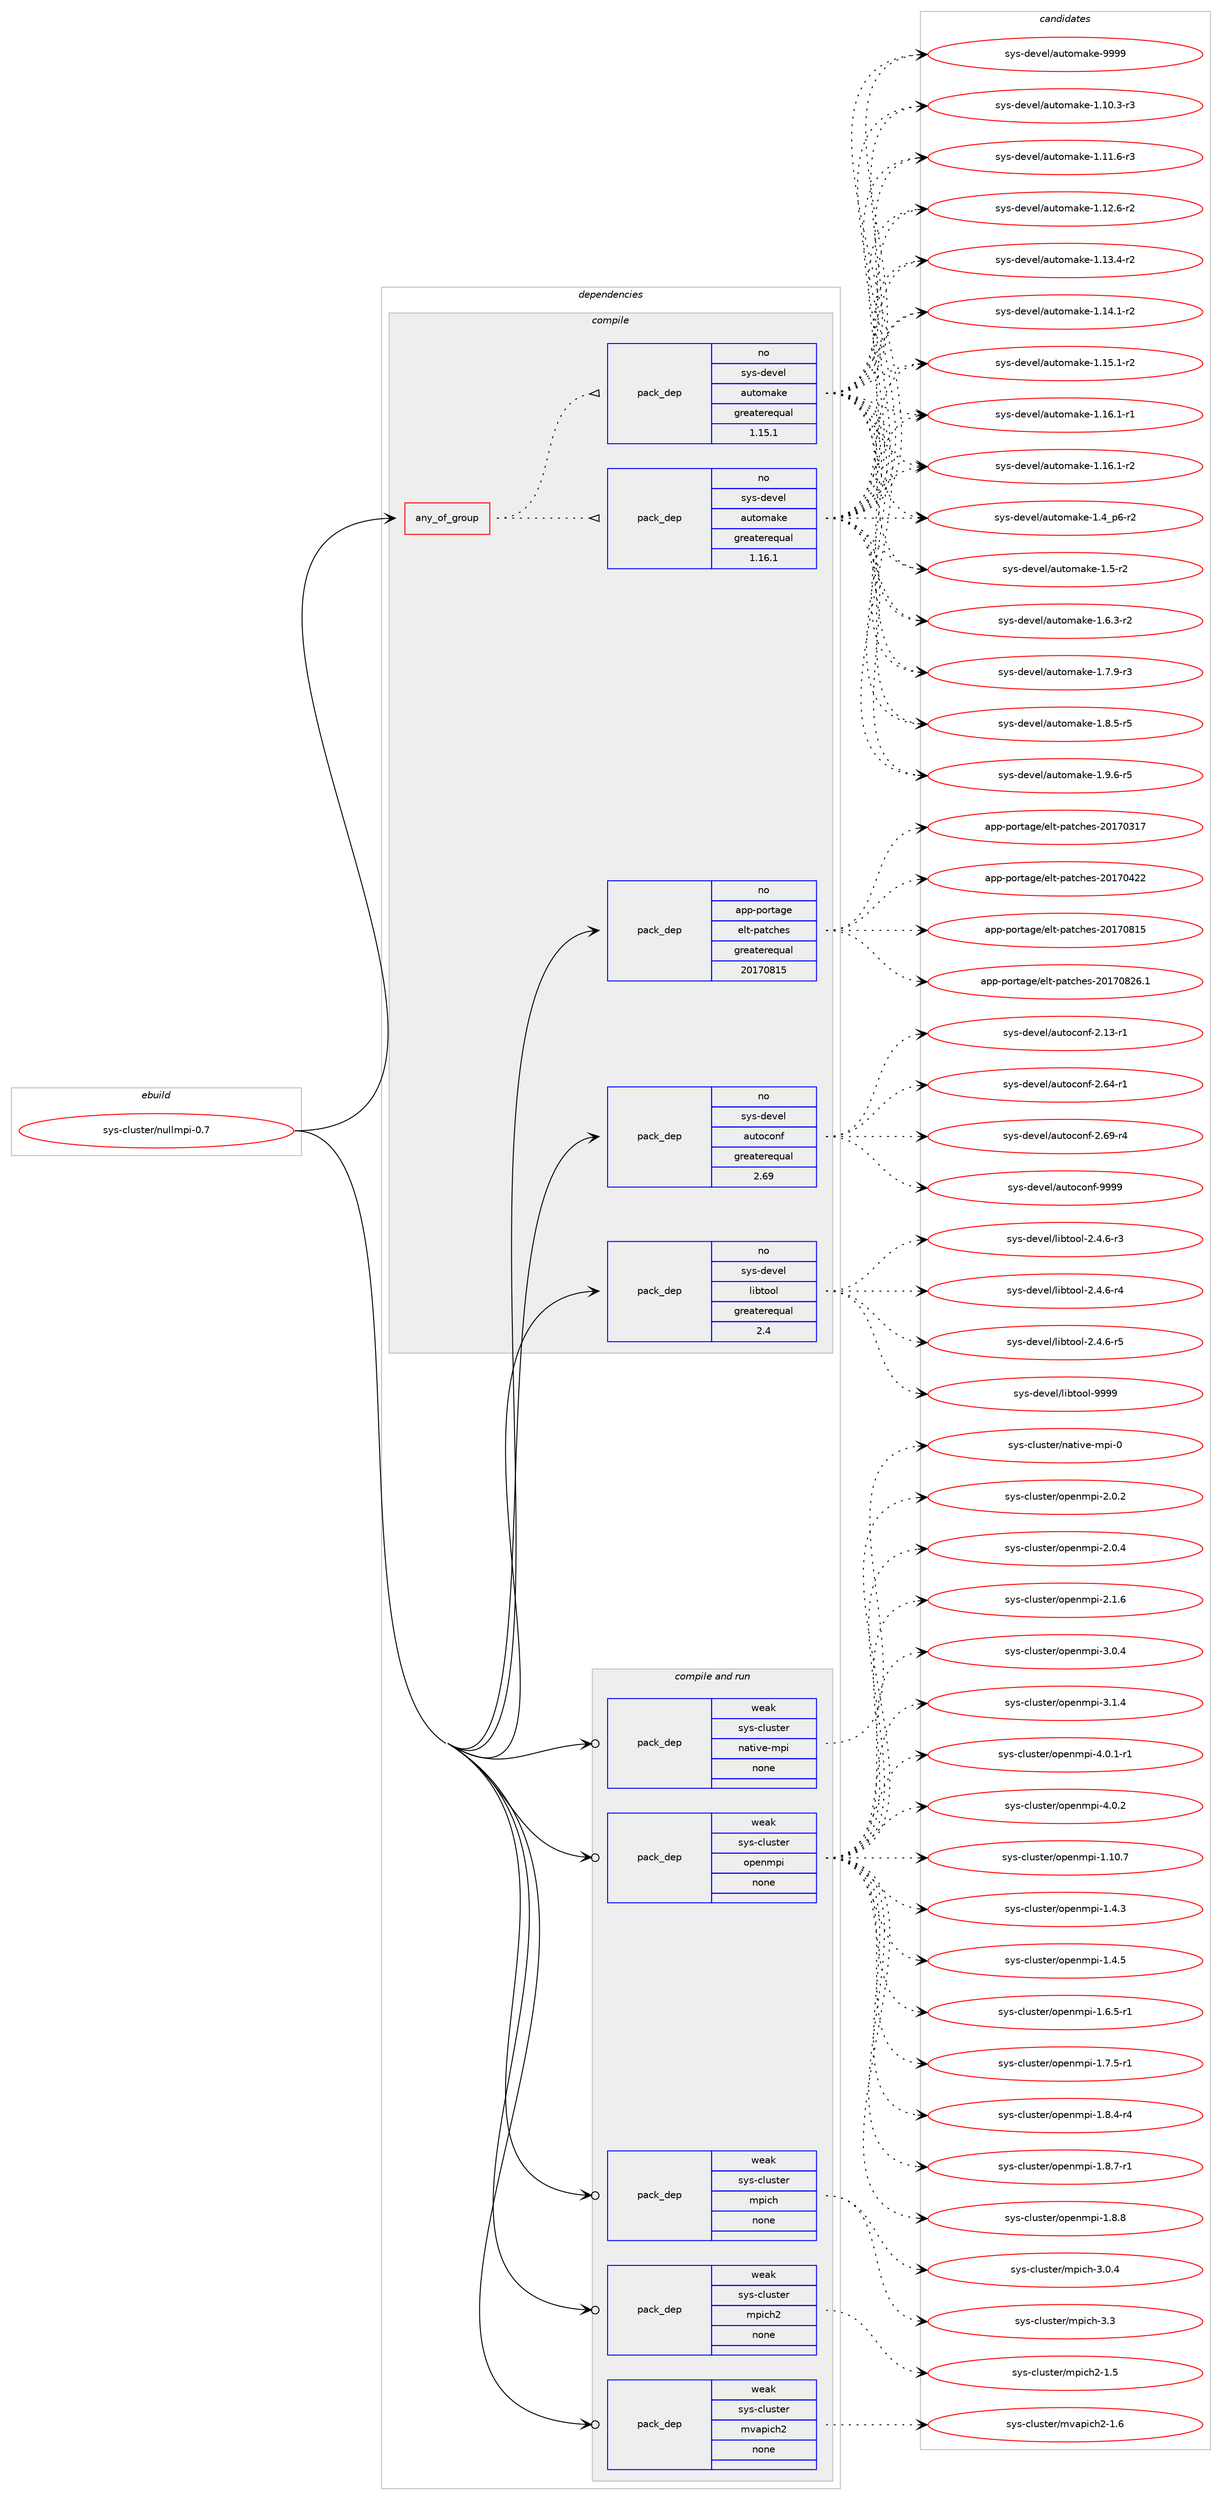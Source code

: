 digraph prolog {

# *************
# Graph options
# *************

newrank=true;
concentrate=true;
compound=true;
graph [rankdir=LR,fontname=Helvetica,fontsize=10,ranksep=1.5];#, ranksep=2.5, nodesep=0.2];
edge  [arrowhead=vee];
node  [fontname=Helvetica,fontsize=10];

# **********
# The ebuild
# **********

subgraph cluster_leftcol {
color=gray;
rank=same;
label=<<i>ebuild</i>>;
id [label="sys-cluster/nullmpi-0.7", color=red, width=4, href="../sys-cluster/nullmpi-0.7.svg"];
}

# ****************
# The dependencies
# ****************

subgraph cluster_midcol {
color=gray;
label=<<i>dependencies</i>>;
subgraph cluster_compile {
fillcolor="#eeeeee";
style=filled;
label=<<i>compile</i>>;
subgraph any14995 {
dependency886741 [label=<<TABLE BORDER="0" CELLBORDER="1" CELLSPACING="0" CELLPADDING="4"><TR><TD CELLPADDING="10">any_of_group</TD></TR></TABLE>>, shape=none, color=red];subgraph pack658042 {
dependency886742 [label=<<TABLE BORDER="0" CELLBORDER="1" CELLSPACING="0" CELLPADDING="4" WIDTH="220"><TR><TD ROWSPAN="6" CELLPADDING="30">pack_dep</TD></TR><TR><TD WIDTH="110">no</TD></TR><TR><TD>sys-devel</TD></TR><TR><TD>automake</TD></TR><TR><TD>greaterequal</TD></TR><TR><TD>1.16.1</TD></TR></TABLE>>, shape=none, color=blue];
}
dependency886741:e -> dependency886742:w [weight=20,style="dotted",arrowhead="oinv"];
subgraph pack658043 {
dependency886743 [label=<<TABLE BORDER="0" CELLBORDER="1" CELLSPACING="0" CELLPADDING="4" WIDTH="220"><TR><TD ROWSPAN="6" CELLPADDING="30">pack_dep</TD></TR><TR><TD WIDTH="110">no</TD></TR><TR><TD>sys-devel</TD></TR><TR><TD>automake</TD></TR><TR><TD>greaterequal</TD></TR><TR><TD>1.15.1</TD></TR></TABLE>>, shape=none, color=blue];
}
dependency886741:e -> dependency886743:w [weight=20,style="dotted",arrowhead="oinv"];
}
id:e -> dependency886741:w [weight=20,style="solid",arrowhead="vee"];
subgraph pack658044 {
dependency886744 [label=<<TABLE BORDER="0" CELLBORDER="1" CELLSPACING="0" CELLPADDING="4" WIDTH="220"><TR><TD ROWSPAN="6" CELLPADDING="30">pack_dep</TD></TR><TR><TD WIDTH="110">no</TD></TR><TR><TD>app-portage</TD></TR><TR><TD>elt-patches</TD></TR><TR><TD>greaterequal</TD></TR><TR><TD>20170815</TD></TR></TABLE>>, shape=none, color=blue];
}
id:e -> dependency886744:w [weight=20,style="solid",arrowhead="vee"];
subgraph pack658045 {
dependency886745 [label=<<TABLE BORDER="0" CELLBORDER="1" CELLSPACING="0" CELLPADDING="4" WIDTH="220"><TR><TD ROWSPAN="6" CELLPADDING="30">pack_dep</TD></TR><TR><TD WIDTH="110">no</TD></TR><TR><TD>sys-devel</TD></TR><TR><TD>autoconf</TD></TR><TR><TD>greaterequal</TD></TR><TR><TD>2.69</TD></TR></TABLE>>, shape=none, color=blue];
}
id:e -> dependency886745:w [weight=20,style="solid",arrowhead="vee"];
subgraph pack658046 {
dependency886746 [label=<<TABLE BORDER="0" CELLBORDER="1" CELLSPACING="0" CELLPADDING="4" WIDTH="220"><TR><TD ROWSPAN="6" CELLPADDING="30">pack_dep</TD></TR><TR><TD WIDTH="110">no</TD></TR><TR><TD>sys-devel</TD></TR><TR><TD>libtool</TD></TR><TR><TD>greaterequal</TD></TR><TR><TD>2.4</TD></TR></TABLE>>, shape=none, color=blue];
}
id:e -> dependency886746:w [weight=20,style="solid",arrowhead="vee"];
}
subgraph cluster_compileandrun {
fillcolor="#eeeeee";
style=filled;
label=<<i>compile and run</i>>;
subgraph pack658047 {
dependency886747 [label=<<TABLE BORDER="0" CELLBORDER="1" CELLSPACING="0" CELLPADDING="4" WIDTH="220"><TR><TD ROWSPAN="6" CELLPADDING="30">pack_dep</TD></TR><TR><TD WIDTH="110">weak</TD></TR><TR><TD>sys-cluster</TD></TR><TR><TD>mpich</TD></TR><TR><TD>none</TD></TR><TR><TD></TD></TR></TABLE>>, shape=none, color=blue];
}
id:e -> dependency886747:w [weight=20,style="solid",arrowhead="odotvee"];
subgraph pack658048 {
dependency886748 [label=<<TABLE BORDER="0" CELLBORDER="1" CELLSPACING="0" CELLPADDING="4" WIDTH="220"><TR><TD ROWSPAN="6" CELLPADDING="30">pack_dep</TD></TR><TR><TD WIDTH="110">weak</TD></TR><TR><TD>sys-cluster</TD></TR><TR><TD>mpich2</TD></TR><TR><TD>none</TD></TR><TR><TD></TD></TR></TABLE>>, shape=none, color=blue];
}
id:e -> dependency886748:w [weight=20,style="solid",arrowhead="odotvee"];
subgraph pack658049 {
dependency886749 [label=<<TABLE BORDER="0" CELLBORDER="1" CELLSPACING="0" CELLPADDING="4" WIDTH="220"><TR><TD ROWSPAN="6" CELLPADDING="30">pack_dep</TD></TR><TR><TD WIDTH="110">weak</TD></TR><TR><TD>sys-cluster</TD></TR><TR><TD>mvapich2</TD></TR><TR><TD>none</TD></TR><TR><TD></TD></TR></TABLE>>, shape=none, color=blue];
}
id:e -> dependency886749:w [weight=20,style="solid",arrowhead="odotvee"];
subgraph pack658050 {
dependency886750 [label=<<TABLE BORDER="0" CELLBORDER="1" CELLSPACING="0" CELLPADDING="4" WIDTH="220"><TR><TD ROWSPAN="6" CELLPADDING="30">pack_dep</TD></TR><TR><TD WIDTH="110">weak</TD></TR><TR><TD>sys-cluster</TD></TR><TR><TD>native-mpi</TD></TR><TR><TD>none</TD></TR><TR><TD></TD></TR></TABLE>>, shape=none, color=blue];
}
id:e -> dependency886750:w [weight=20,style="solid",arrowhead="odotvee"];
subgraph pack658051 {
dependency886751 [label=<<TABLE BORDER="0" CELLBORDER="1" CELLSPACING="0" CELLPADDING="4" WIDTH="220"><TR><TD ROWSPAN="6" CELLPADDING="30">pack_dep</TD></TR><TR><TD WIDTH="110">weak</TD></TR><TR><TD>sys-cluster</TD></TR><TR><TD>openmpi</TD></TR><TR><TD>none</TD></TR><TR><TD></TD></TR></TABLE>>, shape=none, color=blue];
}
id:e -> dependency886751:w [weight=20,style="solid",arrowhead="odotvee"];
}
subgraph cluster_run {
fillcolor="#eeeeee";
style=filled;
label=<<i>run</i>>;
}
}

# **************
# The candidates
# **************

subgraph cluster_choices {
rank=same;
color=gray;
label=<<i>candidates</i>>;

subgraph choice658042 {
color=black;
nodesep=1;
choice11512111545100101118101108479711711611110997107101454946494846514511451 [label="sys-devel/automake-1.10.3-r3", color=red, width=4,href="../sys-devel/automake-1.10.3-r3.svg"];
choice11512111545100101118101108479711711611110997107101454946494946544511451 [label="sys-devel/automake-1.11.6-r3", color=red, width=4,href="../sys-devel/automake-1.11.6-r3.svg"];
choice11512111545100101118101108479711711611110997107101454946495046544511450 [label="sys-devel/automake-1.12.6-r2", color=red, width=4,href="../sys-devel/automake-1.12.6-r2.svg"];
choice11512111545100101118101108479711711611110997107101454946495146524511450 [label="sys-devel/automake-1.13.4-r2", color=red, width=4,href="../sys-devel/automake-1.13.4-r2.svg"];
choice11512111545100101118101108479711711611110997107101454946495246494511450 [label="sys-devel/automake-1.14.1-r2", color=red, width=4,href="../sys-devel/automake-1.14.1-r2.svg"];
choice11512111545100101118101108479711711611110997107101454946495346494511450 [label="sys-devel/automake-1.15.1-r2", color=red, width=4,href="../sys-devel/automake-1.15.1-r2.svg"];
choice11512111545100101118101108479711711611110997107101454946495446494511449 [label="sys-devel/automake-1.16.1-r1", color=red, width=4,href="../sys-devel/automake-1.16.1-r1.svg"];
choice11512111545100101118101108479711711611110997107101454946495446494511450 [label="sys-devel/automake-1.16.1-r2", color=red, width=4,href="../sys-devel/automake-1.16.1-r2.svg"];
choice115121115451001011181011084797117116111109971071014549465295112544511450 [label="sys-devel/automake-1.4_p6-r2", color=red, width=4,href="../sys-devel/automake-1.4_p6-r2.svg"];
choice11512111545100101118101108479711711611110997107101454946534511450 [label="sys-devel/automake-1.5-r2", color=red, width=4,href="../sys-devel/automake-1.5-r2.svg"];
choice115121115451001011181011084797117116111109971071014549465446514511450 [label="sys-devel/automake-1.6.3-r2", color=red, width=4,href="../sys-devel/automake-1.6.3-r2.svg"];
choice115121115451001011181011084797117116111109971071014549465546574511451 [label="sys-devel/automake-1.7.9-r3", color=red, width=4,href="../sys-devel/automake-1.7.9-r3.svg"];
choice115121115451001011181011084797117116111109971071014549465646534511453 [label="sys-devel/automake-1.8.5-r5", color=red, width=4,href="../sys-devel/automake-1.8.5-r5.svg"];
choice115121115451001011181011084797117116111109971071014549465746544511453 [label="sys-devel/automake-1.9.6-r5", color=red, width=4,href="../sys-devel/automake-1.9.6-r5.svg"];
choice115121115451001011181011084797117116111109971071014557575757 [label="sys-devel/automake-9999", color=red, width=4,href="../sys-devel/automake-9999.svg"];
dependency886742:e -> choice11512111545100101118101108479711711611110997107101454946494846514511451:w [style=dotted,weight="100"];
dependency886742:e -> choice11512111545100101118101108479711711611110997107101454946494946544511451:w [style=dotted,weight="100"];
dependency886742:e -> choice11512111545100101118101108479711711611110997107101454946495046544511450:w [style=dotted,weight="100"];
dependency886742:e -> choice11512111545100101118101108479711711611110997107101454946495146524511450:w [style=dotted,weight="100"];
dependency886742:e -> choice11512111545100101118101108479711711611110997107101454946495246494511450:w [style=dotted,weight="100"];
dependency886742:e -> choice11512111545100101118101108479711711611110997107101454946495346494511450:w [style=dotted,weight="100"];
dependency886742:e -> choice11512111545100101118101108479711711611110997107101454946495446494511449:w [style=dotted,weight="100"];
dependency886742:e -> choice11512111545100101118101108479711711611110997107101454946495446494511450:w [style=dotted,weight="100"];
dependency886742:e -> choice115121115451001011181011084797117116111109971071014549465295112544511450:w [style=dotted,weight="100"];
dependency886742:e -> choice11512111545100101118101108479711711611110997107101454946534511450:w [style=dotted,weight="100"];
dependency886742:e -> choice115121115451001011181011084797117116111109971071014549465446514511450:w [style=dotted,weight="100"];
dependency886742:e -> choice115121115451001011181011084797117116111109971071014549465546574511451:w [style=dotted,weight="100"];
dependency886742:e -> choice115121115451001011181011084797117116111109971071014549465646534511453:w [style=dotted,weight="100"];
dependency886742:e -> choice115121115451001011181011084797117116111109971071014549465746544511453:w [style=dotted,weight="100"];
dependency886742:e -> choice115121115451001011181011084797117116111109971071014557575757:w [style=dotted,weight="100"];
}
subgraph choice658043 {
color=black;
nodesep=1;
choice11512111545100101118101108479711711611110997107101454946494846514511451 [label="sys-devel/automake-1.10.3-r3", color=red, width=4,href="../sys-devel/automake-1.10.3-r3.svg"];
choice11512111545100101118101108479711711611110997107101454946494946544511451 [label="sys-devel/automake-1.11.6-r3", color=red, width=4,href="../sys-devel/automake-1.11.6-r3.svg"];
choice11512111545100101118101108479711711611110997107101454946495046544511450 [label="sys-devel/automake-1.12.6-r2", color=red, width=4,href="../sys-devel/automake-1.12.6-r2.svg"];
choice11512111545100101118101108479711711611110997107101454946495146524511450 [label="sys-devel/automake-1.13.4-r2", color=red, width=4,href="../sys-devel/automake-1.13.4-r2.svg"];
choice11512111545100101118101108479711711611110997107101454946495246494511450 [label="sys-devel/automake-1.14.1-r2", color=red, width=4,href="../sys-devel/automake-1.14.1-r2.svg"];
choice11512111545100101118101108479711711611110997107101454946495346494511450 [label="sys-devel/automake-1.15.1-r2", color=red, width=4,href="../sys-devel/automake-1.15.1-r2.svg"];
choice11512111545100101118101108479711711611110997107101454946495446494511449 [label="sys-devel/automake-1.16.1-r1", color=red, width=4,href="../sys-devel/automake-1.16.1-r1.svg"];
choice11512111545100101118101108479711711611110997107101454946495446494511450 [label="sys-devel/automake-1.16.1-r2", color=red, width=4,href="../sys-devel/automake-1.16.1-r2.svg"];
choice115121115451001011181011084797117116111109971071014549465295112544511450 [label="sys-devel/automake-1.4_p6-r2", color=red, width=4,href="../sys-devel/automake-1.4_p6-r2.svg"];
choice11512111545100101118101108479711711611110997107101454946534511450 [label="sys-devel/automake-1.5-r2", color=red, width=4,href="../sys-devel/automake-1.5-r2.svg"];
choice115121115451001011181011084797117116111109971071014549465446514511450 [label="sys-devel/automake-1.6.3-r2", color=red, width=4,href="../sys-devel/automake-1.6.3-r2.svg"];
choice115121115451001011181011084797117116111109971071014549465546574511451 [label="sys-devel/automake-1.7.9-r3", color=red, width=4,href="../sys-devel/automake-1.7.9-r3.svg"];
choice115121115451001011181011084797117116111109971071014549465646534511453 [label="sys-devel/automake-1.8.5-r5", color=red, width=4,href="../sys-devel/automake-1.8.5-r5.svg"];
choice115121115451001011181011084797117116111109971071014549465746544511453 [label="sys-devel/automake-1.9.6-r5", color=red, width=4,href="../sys-devel/automake-1.9.6-r5.svg"];
choice115121115451001011181011084797117116111109971071014557575757 [label="sys-devel/automake-9999", color=red, width=4,href="../sys-devel/automake-9999.svg"];
dependency886743:e -> choice11512111545100101118101108479711711611110997107101454946494846514511451:w [style=dotted,weight="100"];
dependency886743:e -> choice11512111545100101118101108479711711611110997107101454946494946544511451:w [style=dotted,weight="100"];
dependency886743:e -> choice11512111545100101118101108479711711611110997107101454946495046544511450:w [style=dotted,weight="100"];
dependency886743:e -> choice11512111545100101118101108479711711611110997107101454946495146524511450:w [style=dotted,weight="100"];
dependency886743:e -> choice11512111545100101118101108479711711611110997107101454946495246494511450:w [style=dotted,weight="100"];
dependency886743:e -> choice11512111545100101118101108479711711611110997107101454946495346494511450:w [style=dotted,weight="100"];
dependency886743:e -> choice11512111545100101118101108479711711611110997107101454946495446494511449:w [style=dotted,weight="100"];
dependency886743:e -> choice11512111545100101118101108479711711611110997107101454946495446494511450:w [style=dotted,weight="100"];
dependency886743:e -> choice115121115451001011181011084797117116111109971071014549465295112544511450:w [style=dotted,weight="100"];
dependency886743:e -> choice11512111545100101118101108479711711611110997107101454946534511450:w [style=dotted,weight="100"];
dependency886743:e -> choice115121115451001011181011084797117116111109971071014549465446514511450:w [style=dotted,weight="100"];
dependency886743:e -> choice115121115451001011181011084797117116111109971071014549465546574511451:w [style=dotted,weight="100"];
dependency886743:e -> choice115121115451001011181011084797117116111109971071014549465646534511453:w [style=dotted,weight="100"];
dependency886743:e -> choice115121115451001011181011084797117116111109971071014549465746544511453:w [style=dotted,weight="100"];
dependency886743:e -> choice115121115451001011181011084797117116111109971071014557575757:w [style=dotted,weight="100"];
}
subgraph choice658044 {
color=black;
nodesep=1;
choice97112112451121111141169710310147101108116451129711699104101115455048495548514955 [label="app-portage/elt-patches-20170317", color=red, width=4,href="../app-portage/elt-patches-20170317.svg"];
choice97112112451121111141169710310147101108116451129711699104101115455048495548525050 [label="app-portage/elt-patches-20170422", color=red, width=4,href="../app-portage/elt-patches-20170422.svg"];
choice97112112451121111141169710310147101108116451129711699104101115455048495548564953 [label="app-portage/elt-patches-20170815", color=red, width=4,href="../app-portage/elt-patches-20170815.svg"];
choice971121124511211111411697103101471011081164511297116991041011154550484955485650544649 [label="app-portage/elt-patches-20170826.1", color=red, width=4,href="../app-portage/elt-patches-20170826.1.svg"];
dependency886744:e -> choice97112112451121111141169710310147101108116451129711699104101115455048495548514955:w [style=dotted,weight="100"];
dependency886744:e -> choice97112112451121111141169710310147101108116451129711699104101115455048495548525050:w [style=dotted,weight="100"];
dependency886744:e -> choice97112112451121111141169710310147101108116451129711699104101115455048495548564953:w [style=dotted,weight="100"];
dependency886744:e -> choice971121124511211111411697103101471011081164511297116991041011154550484955485650544649:w [style=dotted,weight="100"];
}
subgraph choice658045 {
color=black;
nodesep=1;
choice1151211154510010111810110847971171161119911111010245504649514511449 [label="sys-devel/autoconf-2.13-r1", color=red, width=4,href="../sys-devel/autoconf-2.13-r1.svg"];
choice1151211154510010111810110847971171161119911111010245504654524511449 [label="sys-devel/autoconf-2.64-r1", color=red, width=4,href="../sys-devel/autoconf-2.64-r1.svg"];
choice1151211154510010111810110847971171161119911111010245504654574511452 [label="sys-devel/autoconf-2.69-r4", color=red, width=4,href="../sys-devel/autoconf-2.69-r4.svg"];
choice115121115451001011181011084797117116111991111101024557575757 [label="sys-devel/autoconf-9999", color=red, width=4,href="../sys-devel/autoconf-9999.svg"];
dependency886745:e -> choice1151211154510010111810110847971171161119911111010245504649514511449:w [style=dotted,weight="100"];
dependency886745:e -> choice1151211154510010111810110847971171161119911111010245504654524511449:w [style=dotted,weight="100"];
dependency886745:e -> choice1151211154510010111810110847971171161119911111010245504654574511452:w [style=dotted,weight="100"];
dependency886745:e -> choice115121115451001011181011084797117116111991111101024557575757:w [style=dotted,weight="100"];
}
subgraph choice658046 {
color=black;
nodesep=1;
choice1151211154510010111810110847108105981161111111084550465246544511451 [label="sys-devel/libtool-2.4.6-r3", color=red, width=4,href="../sys-devel/libtool-2.4.6-r3.svg"];
choice1151211154510010111810110847108105981161111111084550465246544511452 [label="sys-devel/libtool-2.4.6-r4", color=red, width=4,href="../sys-devel/libtool-2.4.6-r4.svg"];
choice1151211154510010111810110847108105981161111111084550465246544511453 [label="sys-devel/libtool-2.4.6-r5", color=red, width=4,href="../sys-devel/libtool-2.4.6-r5.svg"];
choice1151211154510010111810110847108105981161111111084557575757 [label="sys-devel/libtool-9999", color=red, width=4,href="../sys-devel/libtool-9999.svg"];
dependency886746:e -> choice1151211154510010111810110847108105981161111111084550465246544511451:w [style=dotted,weight="100"];
dependency886746:e -> choice1151211154510010111810110847108105981161111111084550465246544511452:w [style=dotted,weight="100"];
dependency886746:e -> choice1151211154510010111810110847108105981161111111084550465246544511453:w [style=dotted,weight="100"];
dependency886746:e -> choice1151211154510010111810110847108105981161111111084557575757:w [style=dotted,weight="100"];
}
subgraph choice658047 {
color=black;
nodesep=1;
choice11512111545991081171151161011144710911210599104455146484652 [label="sys-cluster/mpich-3.0.4", color=red, width=4,href="../sys-cluster/mpich-3.0.4.svg"];
choice1151211154599108117115116101114471091121059910445514651 [label="sys-cluster/mpich-3.3", color=red, width=4,href="../sys-cluster/mpich-3.3.svg"];
dependency886747:e -> choice11512111545991081171151161011144710911210599104455146484652:w [style=dotted,weight="100"];
dependency886747:e -> choice1151211154599108117115116101114471091121059910445514651:w [style=dotted,weight="100"];
}
subgraph choice658048 {
color=black;
nodesep=1;
choice115121115459910811711511610111447109112105991045045494653 [label="sys-cluster/mpich2-1.5", color=red, width=4,href="../sys-cluster/mpich2-1.5.svg"];
dependency886748:e -> choice115121115459910811711511610111447109112105991045045494653:w [style=dotted,weight="100"];
}
subgraph choice658049 {
color=black;
nodesep=1;
choice11512111545991081171151161011144710911897112105991045045494654 [label="sys-cluster/mvapich2-1.6", color=red, width=4,href="../sys-cluster/mvapich2-1.6.svg"];
dependency886749:e -> choice11512111545991081171151161011144710911897112105991045045494654:w [style=dotted,weight="100"];
}
subgraph choice658050 {
color=black;
nodesep=1;
choice11512111545991081171151161011144711097116105118101451091121054548 [label="sys-cluster/native-mpi-0", color=red, width=4,href="../sys-cluster/native-mpi-0.svg"];
dependency886750:e -> choice11512111545991081171151161011144711097116105118101451091121054548:w [style=dotted,weight="100"];
}
subgraph choice658051 {
color=black;
nodesep=1;
choice11512111545991081171151161011144711111210111010911210545494649484655 [label="sys-cluster/openmpi-1.10.7", color=red, width=4,href="../sys-cluster/openmpi-1.10.7.svg"];
choice115121115459910811711511610111447111112101110109112105454946524651 [label="sys-cluster/openmpi-1.4.3", color=red, width=4,href="../sys-cluster/openmpi-1.4.3.svg"];
choice115121115459910811711511610111447111112101110109112105454946524653 [label="sys-cluster/openmpi-1.4.5", color=red, width=4,href="../sys-cluster/openmpi-1.4.5.svg"];
choice1151211154599108117115116101114471111121011101091121054549465446534511449 [label="sys-cluster/openmpi-1.6.5-r1", color=red, width=4,href="../sys-cluster/openmpi-1.6.5-r1.svg"];
choice1151211154599108117115116101114471111121011101091121054549465546534511449 [label="sys-cluster/openmpi-1.7.5-r1", color=red, width=4,href="../sys-cluster/openmpi-1.7.5-r1.svg"];
choice1151211154599108117115116101114471111121011101091121054549465646524511452 [label="sys-cluster/openmpi-1.8.4-r4", color=red, width=4,href="../sys-cluster/openmpi-1.8.4-r4.svg"];
choice1151211154599108117115116101114471111121011101091121054549465646554511449 [label="sys-cluster/openmpi-1.8.7-r1", color=red, width=4,href="../sys-cluster/openmpi-1.8.7-r1.svg"];
choice115121115459910811711511610111447111112101110109112105454946564656 [label="sys-cluster/openmpi-1.8.8", color=red, width=4,href="../sys-cluster/openmpi-1.8.8.svg"];
choice115121115459910811711511610111447111112101110109112105455046484650 [label="sys-cluster/openmpi-2.0.2", color=red, width=4,href="../sys-cluster/openmpi-2.0.2.svg"];
choice115121115459910811711511610111447111112101110109112105455046484652 [label="sys-cluster/openmpi-2.0.4", color=red, width=4,href="../sys-cluster/openmpi-2.0.4.svg"];
choice115121115459910811711511610111447111112101110109112105455046494654 [label="sys-cluster/openmpi-2.1.6", color=red, width=4,href="../sys-cluster/openmpi-2.1.6.svg"];
choice115121115459910811711511610111447111112101110109112105455146484652 [label="sys-cluster/openmpi-3.0.4", color=red, width=4,href="../sys-cluster/openmpi-3.0.4.svg"];
choice115121115459910811711511610111447111112101110109112105455146494652 [label="sys-cluster/openmpi-3.1.4", color=red, width=4,href="../sys-cluster/openmpi-3.1.4.svg"];
choice1151211154599108117115116101114471111121011101091121054552464846494511449 [label="sys-cluster/openmpi-4.0.1-r1", color=red, width=4,href="../sys-cluster/openmpi-4.0.1-r1.svg"];
choice115121115459910811711511610111447111112101110109112105455246484650 [label="sys-cluster/openmpi-4.0.2", color=red, width=4,href="../sys-cluster/openmpi-4.0.2.svg"];
dependency886751:e -> choice11512111545991081171151161011144711111210111010911210545494649484655:w [style=dotted,weight="100"];
dependency886751:e -> choice115121115459910811711511610111447111112101110109112105454946524651:w [style=dotted,weight="100"];
dependency886751:e -> choice115121115459910811711511610111447111112101110109112105454946524653:w [style=dotted,weight="100"];
dependency886751:e -> choice1151211154599108117115116101114471111121011101091121054549465446534511449:w [style=dotted,weight="100"];
dependency886751:e -> choice1151211154599108117115116101114471111121011101091121054549465546534511449:w [style=dotted,weight="100"];
dependency886751:e -> choice1151211154599108117115116101114471111121011101091121054549465646524511452:w [style=dotted,weight="100"];
dependency886751:e -> choice1151211154599108117115116101114471111121011101091121054549465646554511449:w [style=dotted,weight="100"];
dependency886751:e -> choice115121115459910811711511610111447111112101110109112105454946564656:w [style=dotted,weight="100"];
dependency886751:e -> choice115121115459910811711511610111447111112101110109112105455046484650:w [style=dotted,weight="100"];
dependency886751:e -> choice115121115459910811711511610111447111112101110109112105455046484652:w [style=dotted,weight="100"];
dependency886751:e -> choice115121115459910811711511610111447111112101110109112105455046494654:w [style=dotted,weight="100"];
dependency886751:e -> choice115121115459910811711511610111447111112101110109112105455146484652:w [style=dotted,weight="100"];
dependency886751:e -> choice115121115459910811711511610111447111112101110109112105455146494652:w [style=dotted,weight="100"];
dependency886751:e -> choice1151211154599108117115116101114471111121011101091121054552464846494511449:w [style=dotted,weight="100"];
dependency886751:e -> choice115121115459910811711511610111447111112101110109112105455246484650:w [style=dotted,weight="100"];
}
}

}
